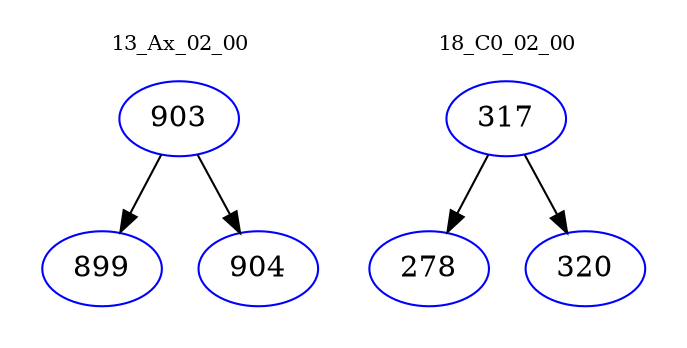 digraph{
subgraph cluster_0 {
color = white
label = "13_Ax_02_00";
fontsize=10;
T0_903 [label="903", color="blue"]
T0_903 -> T0_899 [color="black"]
T0_899 [label="899", color="blue"]
T0_903 -> T0_904 [color="black"]
T0_904 [label="904", color="blue"]
}
subgraph cluster_1 {
color = white
label = "18_C0_02_00";
fontsize=10;
T1_317 [label="317", color="blue"]
T1_317 -> T1_278 [color="black"]
T1_278 [label="278", color="blue"]
T1_317 -> T1_320 [color="black"]
T1_320 [label="320", color="blue"]
}
}
